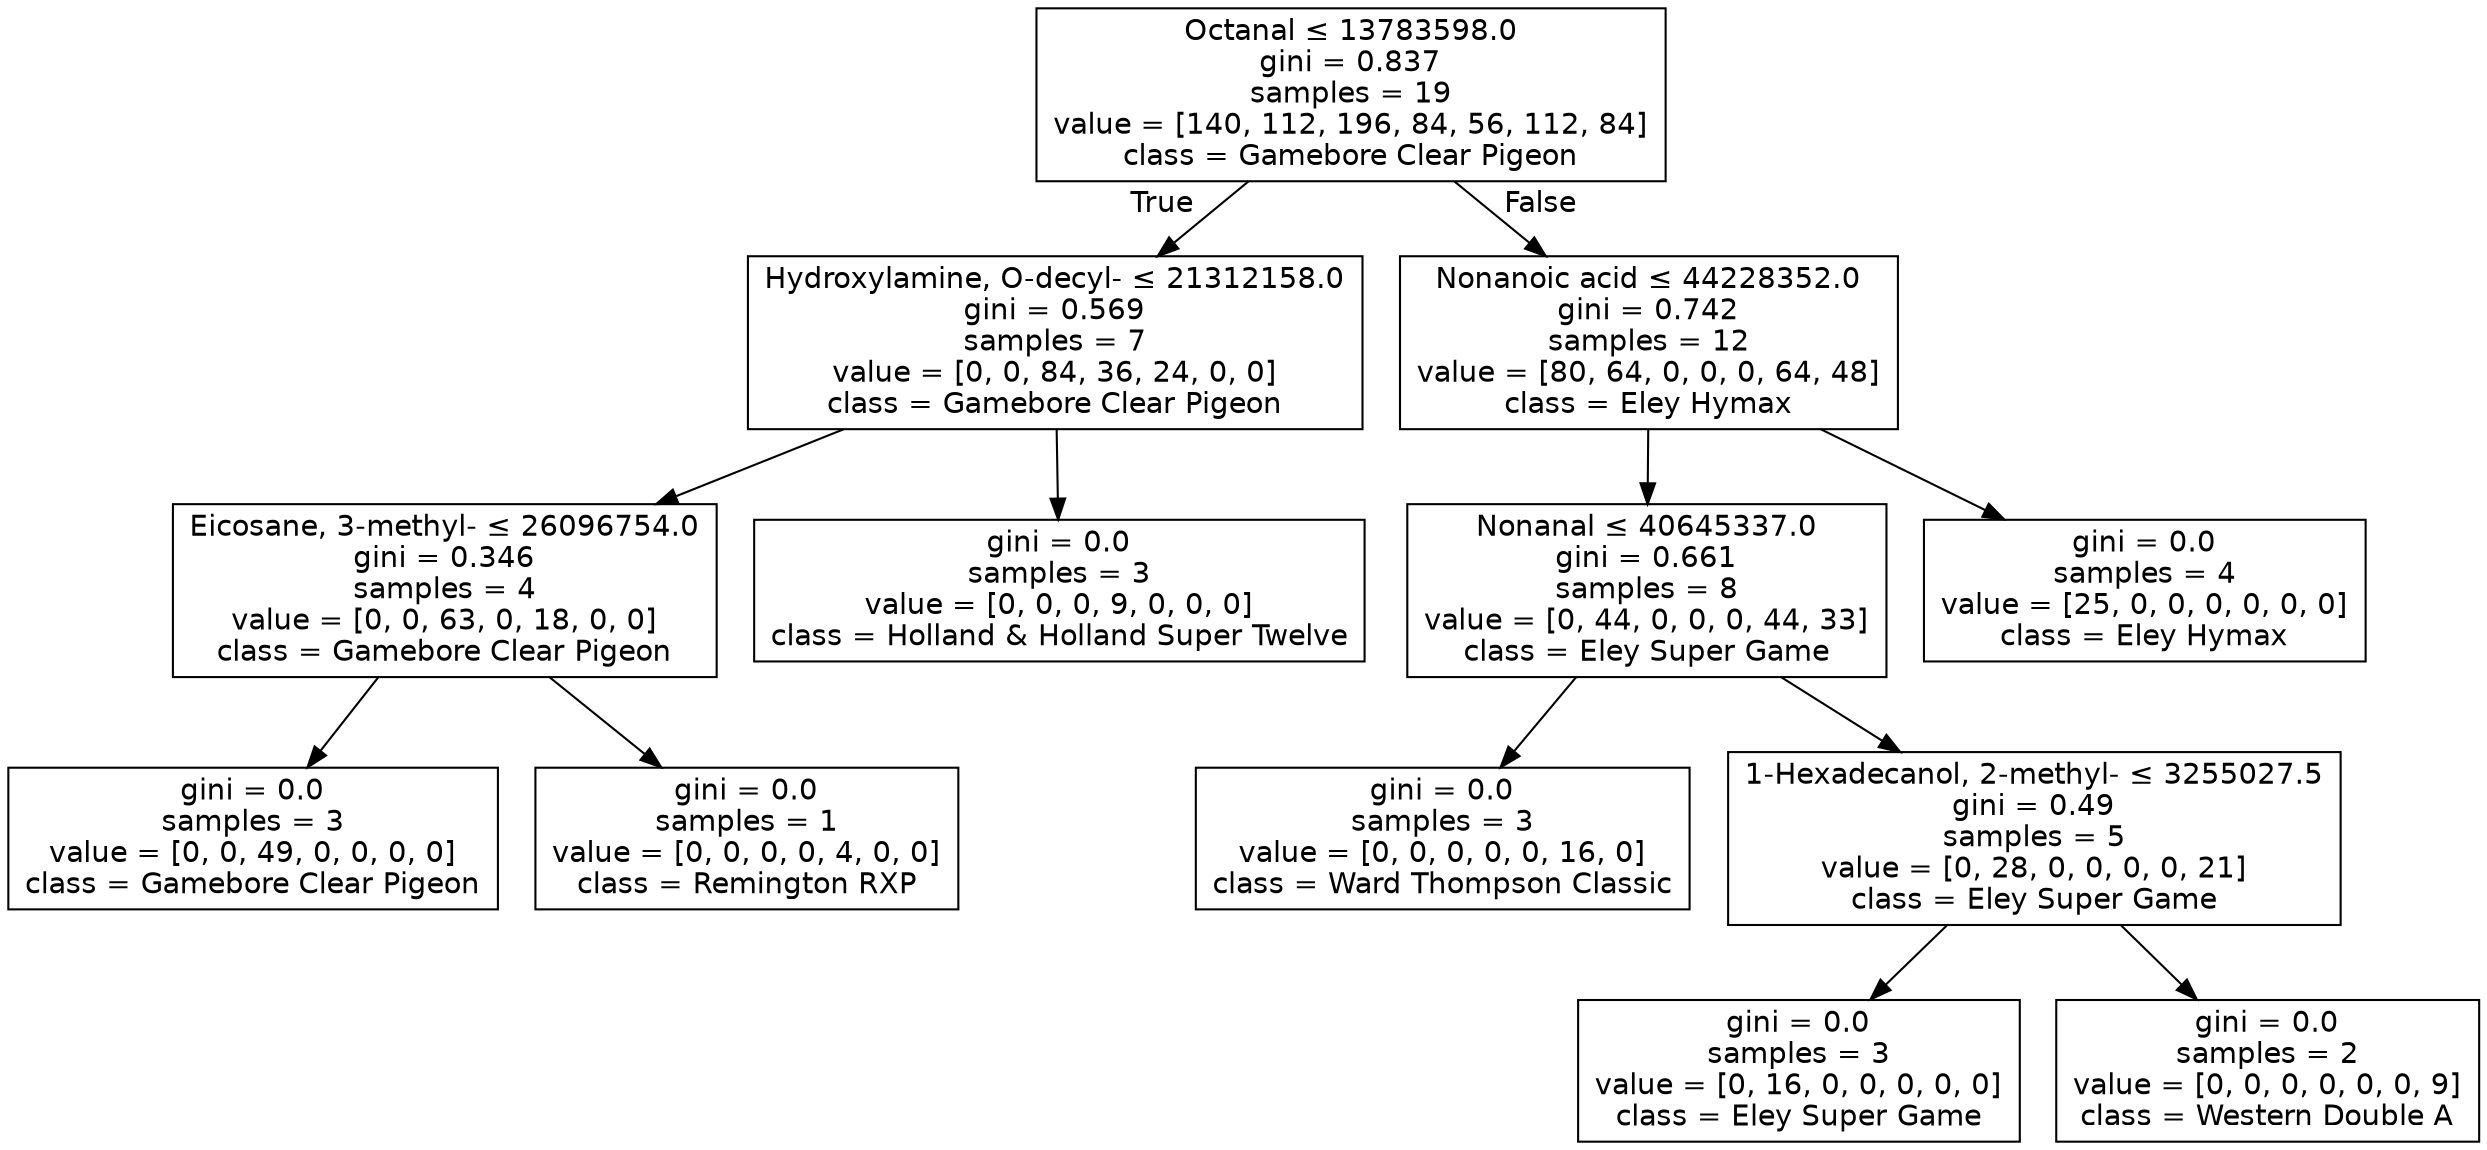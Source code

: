 digraph Tree {
node [shape=box, fontname="helvetica"] ;
edge [fontname="helvetica"] ;
0 [label=<Octanal &le; 13783598.0<br/>gini = 0.837<br/>samples = 19<br/>value = [140, 112, 196, 84, 56, 112, 84]<br/>class = Gamebore Clear Pigeon>] ;
1 [label=<Hydroxylamine, O-decyl- &le; 21312158.0<br/>gini = 0.569<br/>samples = 7<br/>value = [0, 0, 84, 36, 24, 0, 0]<br/>class = Gamebore Clear Pigeon>] ;
0 -> 1 [labeldistance=2.5, labelangle=45, headlabel="True"] ;
2 [label=<Eicosane, 3-methyl- &le; 26096754.0<br/>gini = 0.346<br/>samples = 4<br/>value = [0, 0, 63, 0, 18, 0, 0]<br/>class = Gamebore Clear Pigeon>] ;
1 -> 2 ;
3 [label=<gini = 0.0<br/>samples = 3<br/>value = [0, 0, 49, 0, 0, 0, 0]<br/>class = Gamebore Clear Pigeon>] ;
2 -> 3 ;
4 [label=<gini = 0.0<br/>samples = 1<br/>value = [0, 0, 0, 0, 4, 0, 0]<br/>class = Remington RXP>] ;
2 -> 4 ;
5 [label=<gini = 0.0<br/>samples = 3<br/>value = [0, 0, 0, 9, 0, 0, 0]<br/>class = Holland &amp; Holland Super Twelve>] ;
1 -> 5 ;
6 [label=<Nonanoic acid &le; 44228352.0<br/>gini = 0.742<br/>samples = 12<br/>value = [80, 64, 0, 0, 0, 64, 48]<br/>class = Eley Hymax>] ;
0 -> 6 [labeldistance=2.5, labelangle=-45, headlabel="False"] ;
7 [label=<Nonanal &le; 40645337.0<br/>gini = 0.661<br/>samples = 8<br/>value = [0, 44, 0, 0, 0, 44, 33]<br/>class = Eley Super Game>] ;
6 -> 7 ;
8 [label=<gini = 0.0<br/>samples = 3<br/>value = [0, 0, 0, 0, 0, 16, 0]<br/>class = Ward Thompson Classic>] ;
7 -> 8 ;
9 [label=<1-Hexadecanol, 2-methyl- &le; 3255027.5<br/>gini = 0.49<br/>samples = 5<br/>value = [0, 28, 0, 0, 0, 0, 21]<br/>class = Eley Super Game>] ;
7 -> 9 ;
10 [label=<gini = 0.0<br/>samples = 3<br/>value = [0, 16, 0, 0, 0, 0, 0]<br/>class = Eley Super Game>] ;
9 -> 10 ;
11 [label=<gini = 0.0<br/>samples = 2<br/>value = [0, 0, 0, 0, 0, 0, 9]<br/>class = Western Double A>] ;
9 -> 11 ;
12 [label=<gini = 0.0<br/>samples = 4<br/>value = [25, 0, 0, 0, 0, 0, 0]<br/>class = Eley Hymax>] ;
6 -> 12 ;
}
